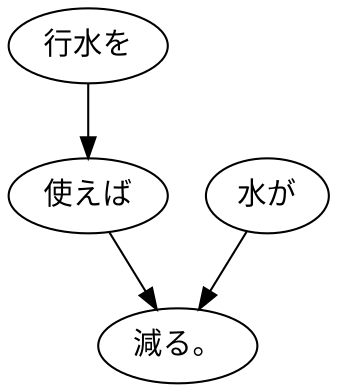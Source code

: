 digraph graph9173 {
	node0 [label="行水を"];
	node1 [label="使えば"];
	node2 [label="水が"];
	node3 [label="減る。"];
	node0 -> node1;
	node1 -> node3;
	node2 -> node3;
}
